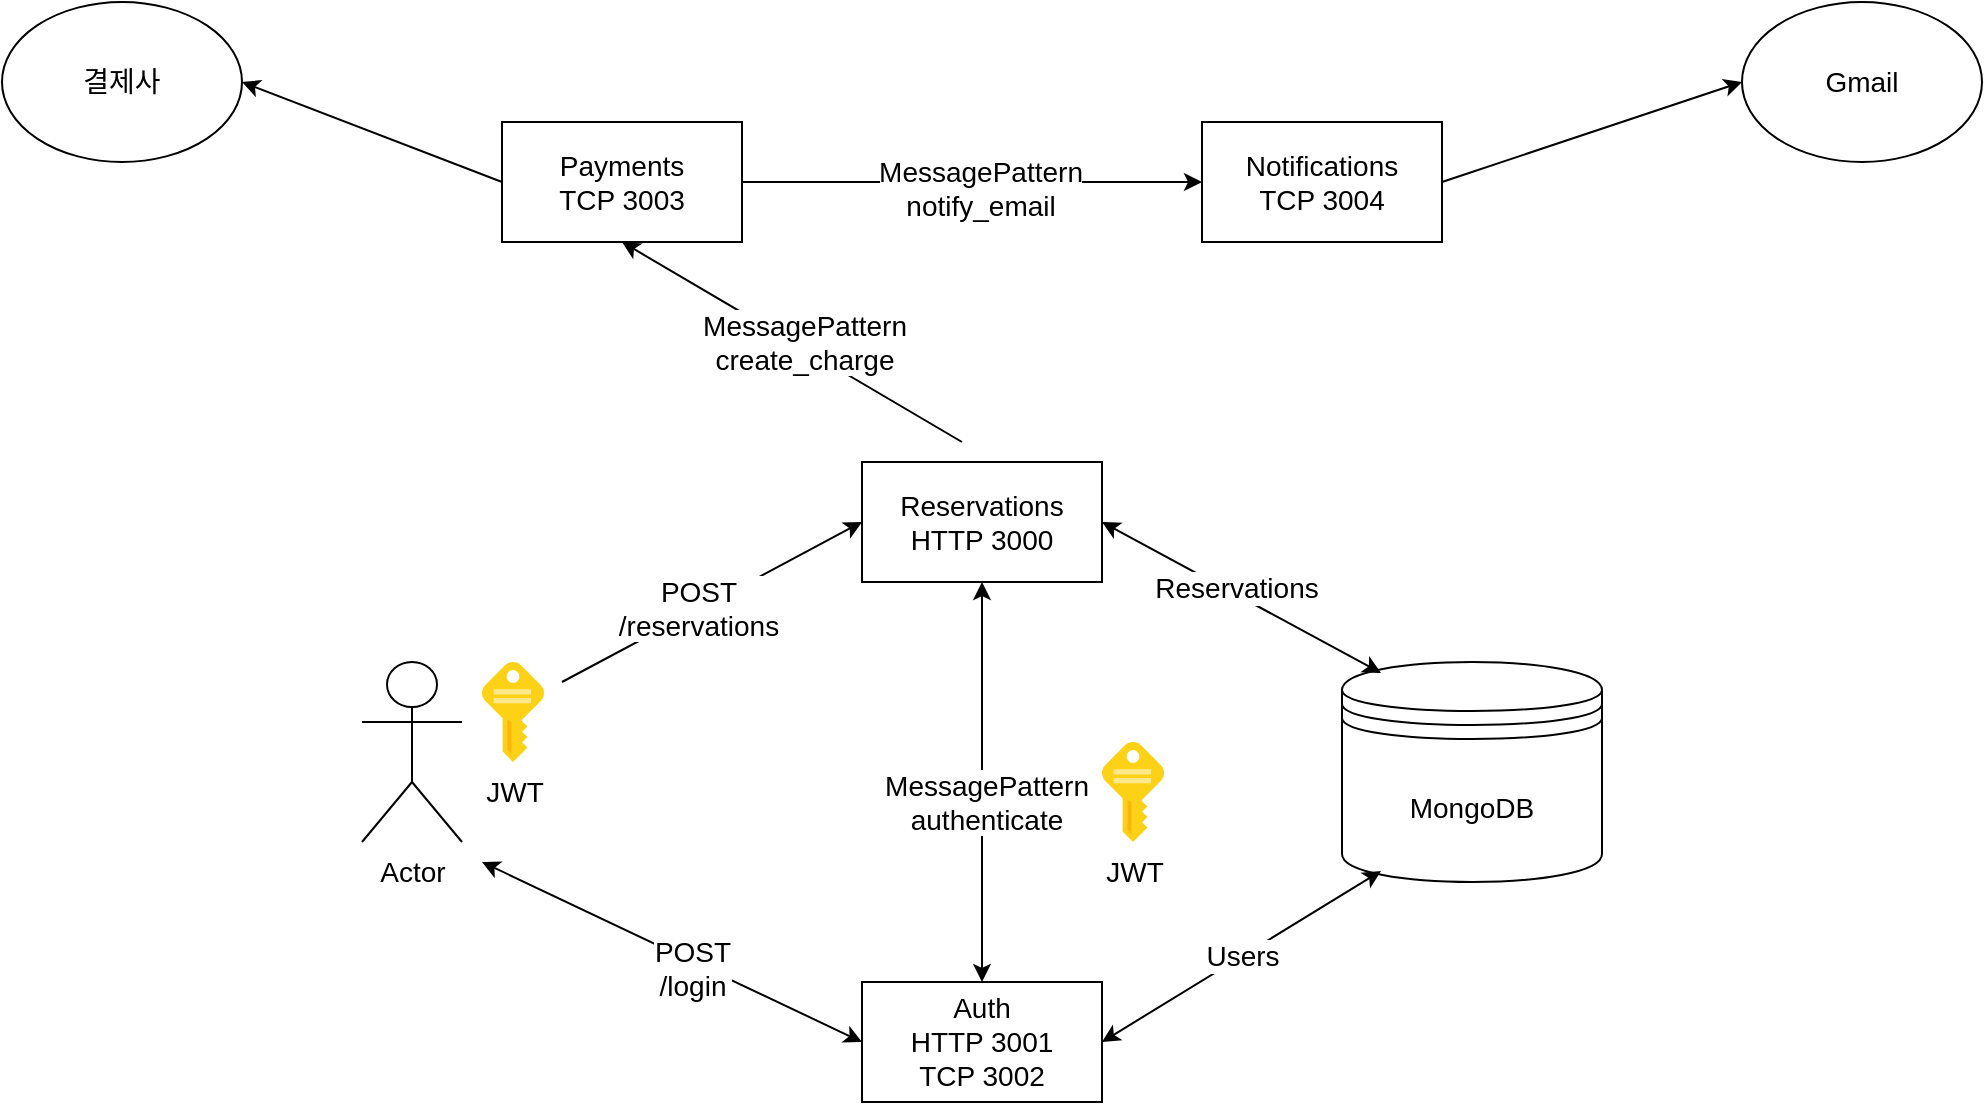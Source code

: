 <mxfile version="21.5.1" type="github">
  <diagram name="Page-1" id="2FFYeGc214194W6a_yBx">
    <mxGraphModel dx="1306" dy="695" grid="1" gridSize="10" guides="1" tooltips="1" connect="1" arrows="1" fold="1" page="1" pageScale="1" pageWidth="1100" pageHeight="850" math="0" shadow="0">
      <root>
        <mxCell id="0" />
        <mxCell id="1" parent="0" />
        <mxCell id="guea7j0CLcbY7V1YF3n8-1" value="Reservations&lt;br style=&quot;font-size: 14px;&quot;&gt;HTTP 3000" style="rounded=0;whiteSpace=wrap;html=1;fontSize=14;" parent="1" vertex="1">
          <mxGeometry x="500" y="360" width="120" height="60" as="geometry" />
        </mxCell>
        <mxCell id="guea7j0CLcbY7V1YF3n8-2" value="Auth&lt;br style=&quot;font-size: 14px;&quot;&gt;HTTP 3001&lt;br style=&quot;font-size: 14px;&quot;&gt;TCP 3002" style="rounded=0;whiteSpace=wrap;html=1;fontSize=14;" parent="1" vertex="1">
          <mxGeometry x="500" y="620" width="120" height="60" as="geometry" />
        </mxCell>
        <mxCell id="guea7j0CLcbY7V1YF3n8-3" value="Actor" style="shape=umlActor;verticalLabelPosition=bottom;verticalAlign=top;html=1;outlineConnect=0;fontSize=14;" parent="1" vertex="1">
          <mxGeometry x="250" y="460" width="50" height="90" as="geometry" />
        </mxCell>
        <mxCell id="guea7j0CLcbY7V1YF3n8-7" value="" style="endArrow=classic;startArrow=classic;html=1;rounded=0;entryX=0;entryY=0.5;entryDx=0;entryDy=0;fontSize=14;" parent="1" target="guea7j0CLcbY7V1YF3n8-2" edge="1">
          <mxGeometry width="50" height="50" relative="1" as="geometry">
            <mxPoint x="310" y="560" as="sourcePoint" />
            <mxPoint x="370" y="530" as="targetPoint" />
          </mxGeometry>
        </mxCell>
        <mxCell id="guea7j0CLcbY7V1YF3n8-8" value="POST&lt;br style=&quot;font-size: 14px;&quot;&gt;/login" style="edgeLabel;html=1;align=center;verticalAlign=middle;resizable=0;points=[];fontSize=14;" parent="guea7j0CLcbY7V1YF3n8-7" vertex="1" connectable="0">
          <mxGeometry x="0.117" y="-3" relative="1" as="geometry">
            <mxPoint as="offset" />
          </mxGeometry>
        </mxCell>
        <mxCell id="guea7j0CLcbY7V1YF3n8-9" value="JWT" style="image;sketch=0;aspect=fixed;html=1;points=[];align=center;fontSize=14;image=img/lib/mscae/Key.svg;" parent="1" vertex="1">
          <mxGeometry x="310" y="460" width="31" height="50" as="geometry" />
        </mxCell>
        <mxCell id="guea7j0CLcbY7V1YF3n8-11" value="" style="endArrow=classic;html=1;rounded=0;entryX=0;entryY=0.5;entryDx=0;entryDy=0;fontSize=14;" parent="1" target="guea7j0CLcbY7V1YF3n8-1" edge="1">
          <mxGeometry width="50" height="50" relative="1" as="geometry">
            <mxPoint x="350" y="470" as="sourcePoint" />
            <mxPoint x="400" y="420" as="targetPoint" />
          </mxGeometry>
        </mxCell>
        <mxCell id="guea7j0CLcbY7V1YF3n8-12" value="POST&lt;br style=&quot;font-size: 14px;&quot;&gt;/reservations" style="edgeLabel;html=1;align=center;verticalAlign=middle;resizable=0;points=[];fontSize=14;" parent="guea7j0CLcbY7V1YF3n8-11" vertex="1" connectable="0">
          <mxGeometry x="-0.087" y="1" relative="1" as="geometry">
            <mxPoint as="offset" />
          </mxGeometry>
        </mxCell>
        <mxCell id="guea7j0CLcbY7V1YF3n8-13" value="" style="endArrow=classic;startArrow=classic;html=1;rounded=0;entryX=0.5;entryY=1;entryDx=0;entryDy=0;exitX=0.5;exitY=0;exitDx=0;exitDy=0;fontSize=14;" parent="1" source="guea7j0CLcbY7V1YF3n8-2" target="guea7j0CLcbY7V1YF3n8-1" edge="1">
          <mxGeometry width="50" height="50" relative="1" as="geometry">
            <mxPoint x="540" y="560" as="sourcePoint" />
            <mxPoint x="590" y="510" as="targetPoint" />
          </mxGeometry>
        </mxCell>
        <mxCell id="guea7j0CLcbY7V1YF3n8-14" value="MessagePattern&lt;br style=&quot;font-size: 14px;&quot;&gt;authenticate" style="edgeLabel;html=1;align=center;verticalAlign=middle;resizable=0;points=[];fontSize=14;" parent="guea7j0CLcbY7V1YF3n8-13" vertex="1" connectable="0">
          <mxGeometry x="-0.098" y="-2" relative="1" as="geometry">
            <mxPoint as="offset" />
          </mxGeometry>
        </mxCell>
        <mxCell id="guea7j0CLcbY7V1YF3n8-15" value="JWT" style="image;sketch=0;aspect=fixed;html=1;points=[];align=center;fontSize=14;image=img/lib/mscae/Key.svg;" parent="1" vertex="1">
          <mxGeometry x="620" y="500" width="31" height="50" as="geometry" />
        </mxCell>
        <mxCell id="guea7j0CLcbY7V1YF3n8-16" value="MongoDB" style="shape=datastore;whiteSpace=wrap;html=1;fontSize=14;" parent="1" vertex="1">
          <mxGeometry x="740" y="460" width="130" height="110" as="geometry" />
        </mxCell>
        <mxCell id="guea7j0CLcbY7V1YF3n8-17" value="Users" style="endArrow=classic;startArrow=classic;html=1;rounded=0;exitX=1;exitY=0.5;exitDx=0;exitDy=0;entryX=0.15;entryY=0.95;entryDx=0;entryDy=0;entryPerimeter=0;fontSize=14;" parent="1" source="guea7j0CLcbY7V1YF3n8-2" target="guea7j0CLcbY7V1YF3n8-16" edge="1">
          <mxGeometry width="50" height="50" relative="1" as="geometry">
            <mxPoint x="650" y="670" as="sourcePoint" />
            <mxPoint x="700" y="620" as="targetPoint" />
          </mxGeometry>
        </mxCell>
        <mxCell id="guea7j0CLcbY7V1YF3n8-18" value="" style="endArrow=classic;startArrow=classic;html=1;rounded=0;entryX=1;entryY=0.5;entryDx=0;entryDy=0;exitX=0.15;exitY=0.05;exitDx=0;exitDy=0;exitPerimeter=0;fontSize=14;" parent="1" source="guea7j0CLcbY7V1YF3n8-16" target="guea7j0CLcbY7V1YF3n8-1" edge="1">
          <mxGeometry width="50" height="50" relative="1" as="geometry">
            <mxPoint x="660" y="465" as="sourcePoint" />
            <mxPoint x="710" y="415" as="targetPoint" />
          </mxGeometry>
        </mxCell>
        <mxCell id="guea7j0CLcbY7V1YF3n8-19" value="Reservations" style="edgeLabel;html=1;align=center;verticalAlign=middle;resizable=0;points=[];fontSize=14;" parent="guea7j0CLcbY7V1YF3n8-18" vertex="1" connectable="0">
          <mxGeometry x="0.066" y="-3" relative="1" as="geometry">
            <mxPoint as="offset" />
          </mxGeometry>
        </mxCell>
        <mxCell id="guea7j0CLcbY7V1YF3n8-21" value="Notifications&lt;br&gt;TCP 3004" style="rounded=0;whiteSpace=wrap;html=1;fontSize=14;" parent="1" vertex="1">
          <mxGeometry x="670" y="190" width="120" height="60" as="geometry" />
        </mxCell>
        <mxCell id="guea7j0CLcbY7V1YF3n8-22" value="Payments&lt;br&gt;TCP 3003" style="rounded=0;whiteSpace=wrap;html=1;fontSize=14;" parent="1" vertex="1">
          <mxGeometry x="320" y="190" width="120" height="60" as="geometry" />
        </mxCell>
        <mxCell id="guea7j0CLcbY7V1YF3n8-23" value="" style="endArrow=classic;html=1;rounded=0;entryX=0.5;entryY=1;entryDx=0;entryDy=0;" parent="1" target="guea7j0CLcbY7V1YF3n8-22" edge="1">
          <mxGeometry width="50" height="50" relative="1" as="geometry">
            <mxPoint x="550" y="350" as="sourcePoint" />
            <mxPoint x="600" y="300" as="targetPoint" />
          </mxGeometry>
        </mxCell>
        <mxCell id="guea7j0CLcbY7V1YF3n8-24" value="MessagePattern&lt;br style=&quot;font-size: 14px;&quot;&gt;create_charge" style="edgeLabel;html=1;align=center;verticalAlign=middle;resizable=0;points=[];fontSize=14;" parent="guea7j0CLcbY7V1YF3n8-23" vertex="1" connectable="0">
          <mxGeometry x="-0.051" y="-3" relative="1" as="geometry">
            <mxPoint as="offset" />
          </mxGeometry>
        </mxCell>
        <mxCell id="guea7j0CLcbY7V1YF3n8-25" value="" style="endArrow=classic;html=1;rounded=0;exitX=1;exitY=0.5;exitDx=0;exitDy=0;entryX=0;entryY=0.5;entryDx=0;entryDy=0;" parent="1" source="guea7j0CLcbY7V1YF3n8-22" target="guea7j0CLcbY7V1YF3n8-21" edge="1">
          <mxGeometry width="50" height="50" relative="1" as="geometry">
            <mxPoint x="460" y="230" as="sourcePoint" />
            <mxPoint x="510" y="180" as="targetPoint" />
          </mxGeometry>
        </mxCell>
        <mxCell id="guea7j0CLcbY7V1YF3n8-26" value="&lt;font style=&quot;font-size: 14px;&quot;&gt;MessagePattern&lt;br&gt;notify_email&lt;/font&gt;" style="edgeLabel;html=1;align=center;verticalAlign=middle;resizable=0;points=[];" parent="guea7j0CLcbY7V1YF3n8-25" vertex="1" connectable="0">
          <mxGeometry x="0.034" y="-3" relative="1" as="geometry">
            <mxPoint as="offset" />
          </mxGeometry>
        </mxCell>
        <mxCell id="guea7j0CLcbY7V1YF3n8-27" value="&lt;span style=&quot;font-size: 14px;&quot;&gt;결제사&lt;/span&gt;" style="ellipse;whiteSpace=wrap;html=1;" parent="1" vertex="1">
          <mxGeometry x="70" y="130" width="120" height="80" as="geometry" />
        </mxCell>
        <mxCell id="guea7j0CLcbY7V1YF3n8-28" value="&lt;font style=&quot;font-size: 14px;&quot;&gt;Gmail&lt;/font&gt;" style="ellipse;whiteSpace=wrap;html=1;" parent="1" vertex="1">
          <mxGeometry x="940" y="130" width="120" height="80" as="geometry" />
        </mxCell>
        <mxCell id="guea7j0CLcbY7V1YF3n8-29" value="" style="endArrow=classic;html=1;rounded=0;entryX=1;entryY=0.5;entryDx=0;entryDy=0;exitX=0;exitY=0.5;exitDx=0;exitDy=0;" parent="1" source="guea7j0CLcbY7V1YF3n8-22" target="guea7j0CLcbY7V1YF3n8-27" edge="1">
          <mxGeometry width="50" height="50" relative="1" as="geometry">
            <mxPoint x="260" y="230" as="sourcePoint" />
            <mxPoint x="310" y="180" as="targetPoint" />
          </mxGeometry>
        </mxCell>
        <mxCell id="guea7j0CLcbY7V1YF3n8-30" value="" style="endArrow=classic;html=1;rounded=0;exitX=1;exitY=0.5;exitDx=0;exitDy=0;entryX=0;entryY=0.5;entryDx=0;entryDy=0;" parent="1" source="guea7j0CLcbY7V1YF3n8-21" target="guea7j0CLcbY7V1YF3n8-28" edge="1">
          <mxGeometry width="50" height="50" relative="1" as="geometry">
            <mxPoint x="860" y="290" as="sourcePoint" />
            <mxPoint x="910" y="240" as="targetPoint" />
          </mxGeometry>
        </mxCell>
      </root>
    </mxGraphModel>
  </diagram>
</mxfile>
